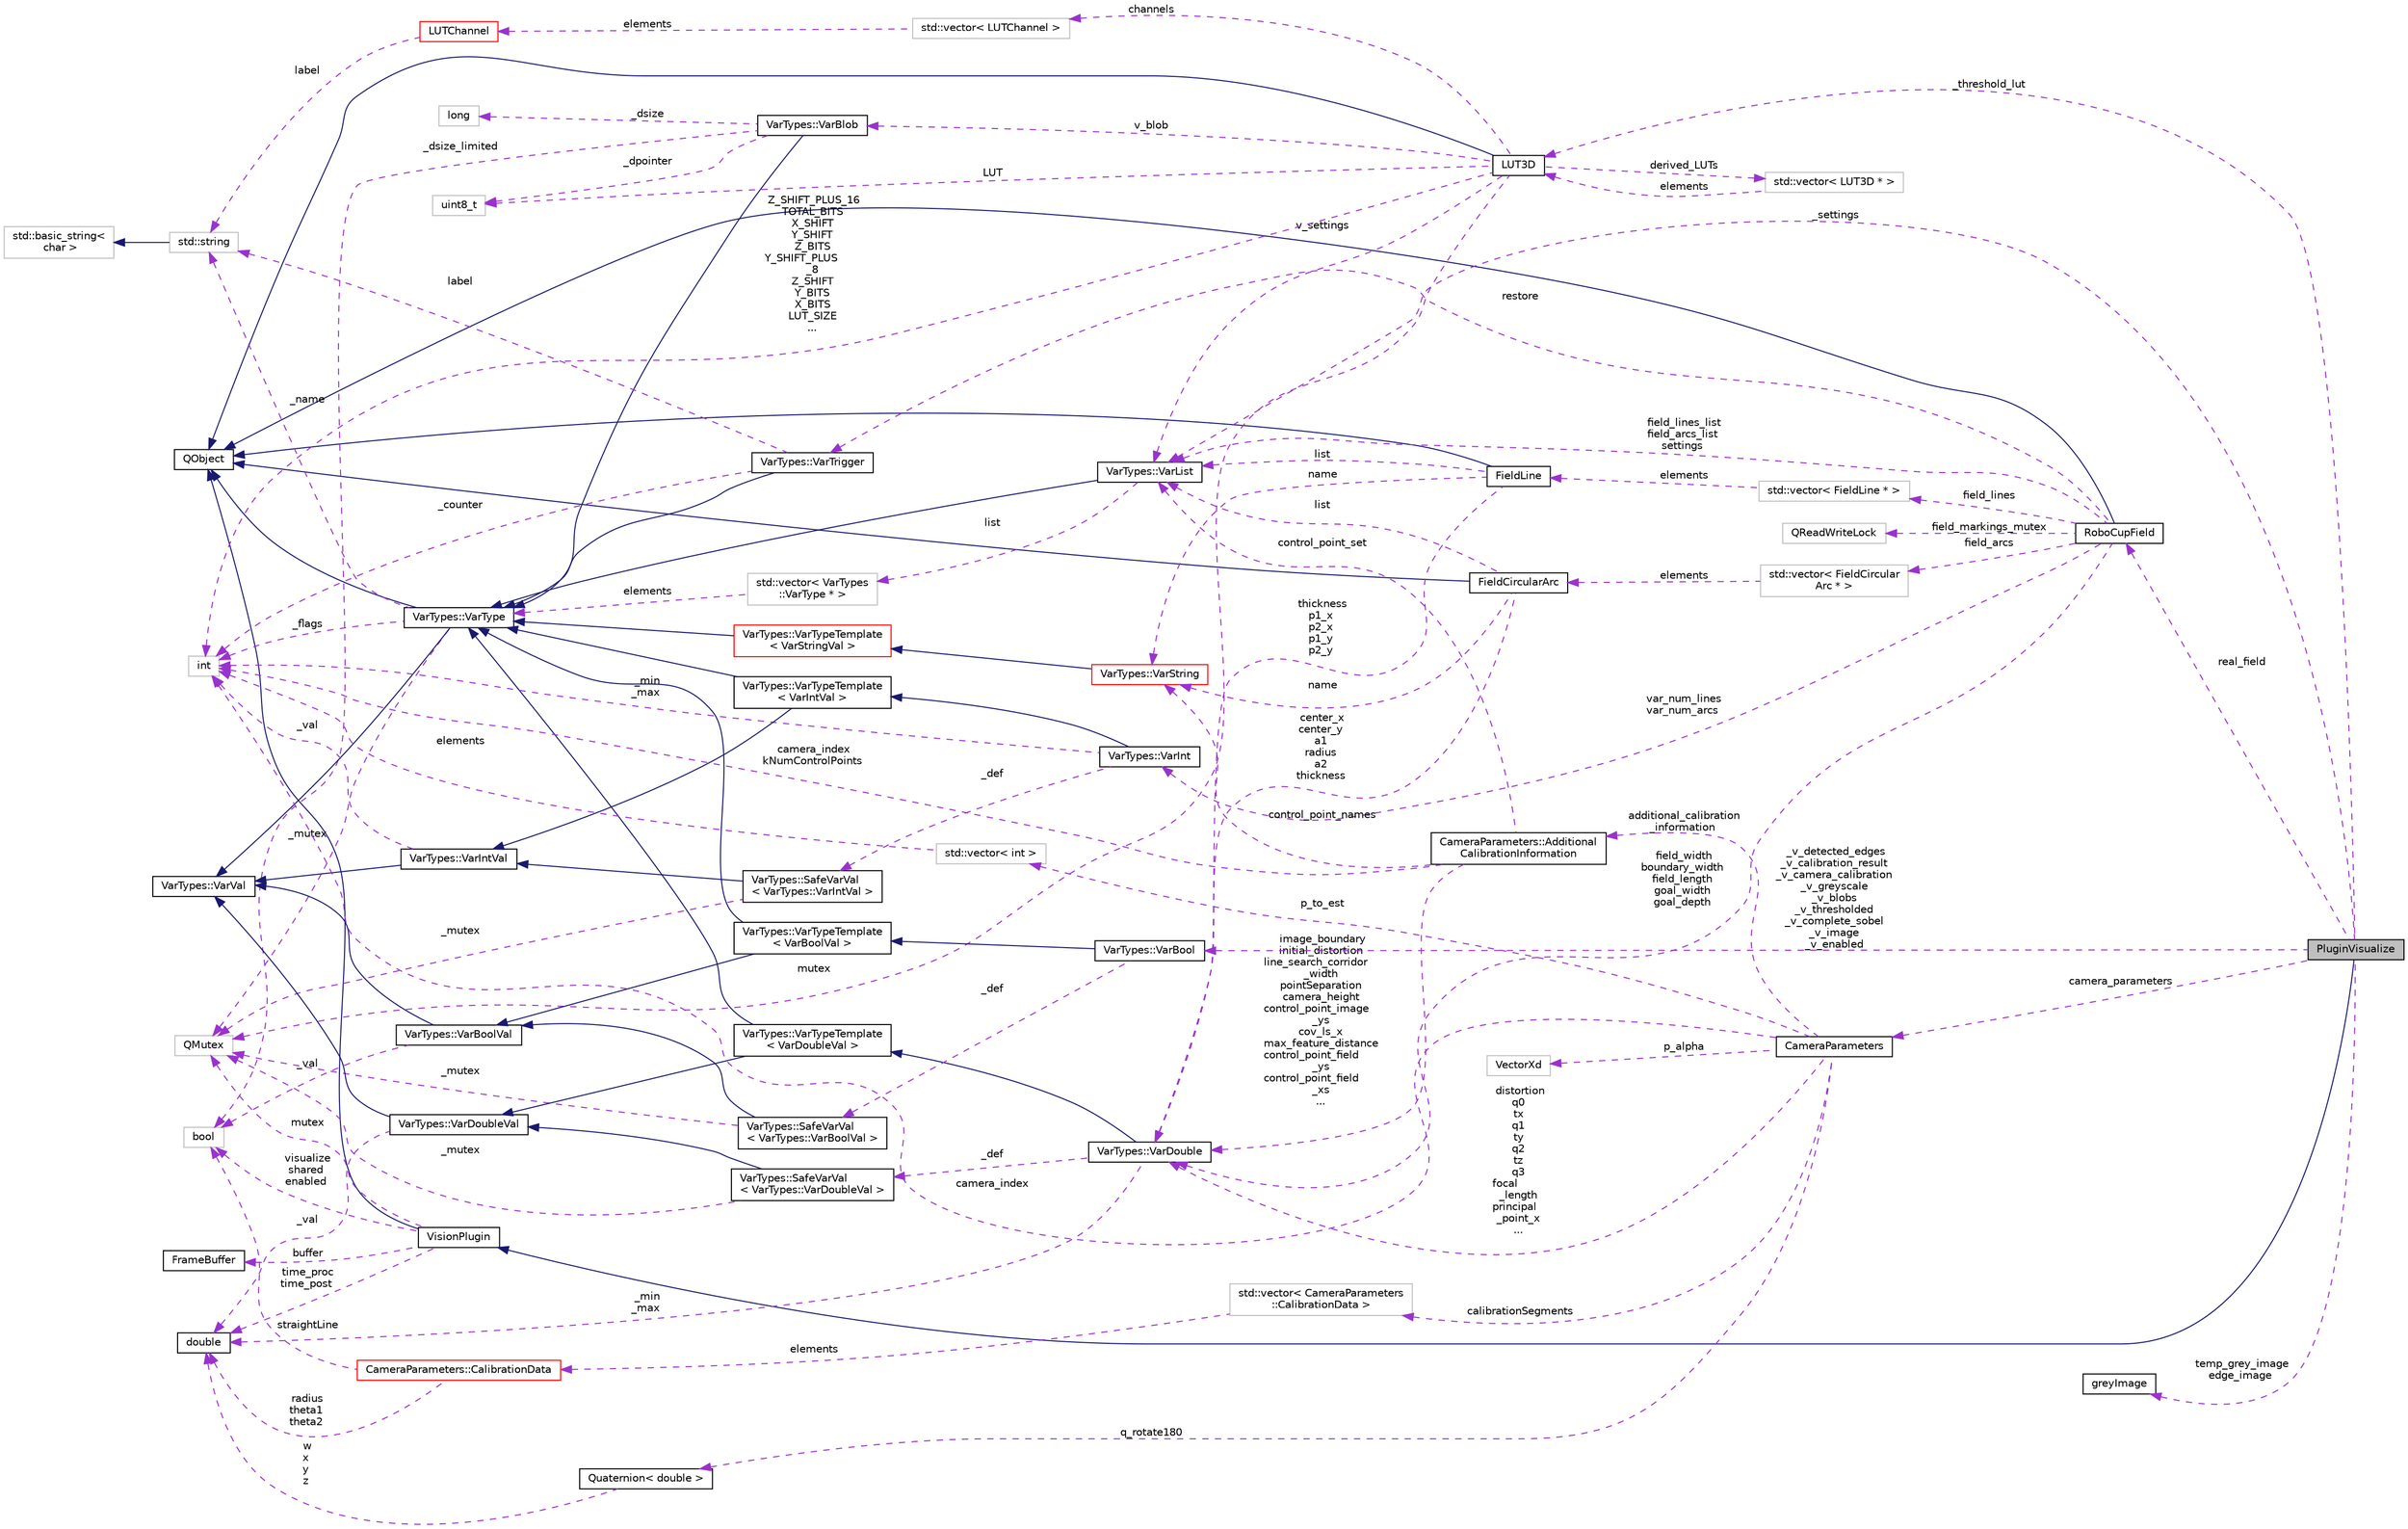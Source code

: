 digraph "PluginVisualize"
{
 // INTERACTIVE_SVG=YES
  edge [fontname="Helvetica",fontsize="10",labelfontname="Helvetica",labelfontsize="10"];
  node [fontname="Helvetica",fontsize="10",shape=record];
  rankdir="LR";
  Node1 [label="PluginVisualize",height=0.2,width=0.4,color="black", fillcolor="grey75", style="filled", fontcolor="black"];
  Node2 -> Node1 [dir="back",color="midnightblue",fontsize="10",style="solid",fontname="Helvetica"];
  Node2 [label="VisionPlugin",height=0.2,width=0.4,color="black", fillcolor="white", style="filled",URL="$d8/d1e/class_vision_plugin.html",tooltip="A base class for general vision processing plugin. "];
  Node3 -> Node2 [dir="back",color="midnightblue",fontsize="10",style="solid",fontname="Helvetica"];
  Node3 [label="QObject",height=0.2,width=0.4,color="black", fillcolor="white", style="filled",URL="$dc/d4f/class_q_object.html"];
  Node4 -> Node2 [dir="back",color="darkorchid3",fontsize="10",style="dashed",label=" time_proc\ntime_post" ,fontname="Helvetica"];
  Node4 [label="double",height=0.2,width=0.4,color="black", fillcolor="white", style="filled",URL="$df/de6/classdouble.html"];
  Node5 -> Node2 [dir="back",color="darkorchid3",fontsize="10",style="dashed",label=" buffer" ,fontname="Helvetica"];
  Node5 [label="FrameBuffer",height=0.2,width=0.4,color="black", fillcolor="white", style="filled",URL="$d8/d23/class_frame_buffer.html",tooltip="A RingBuffer consisting of items of type FrameData. "];
  Node6 -> Node2 [dir="back",color="darkorchid3",fontsize="10",style="dashed",label=" visualize\nshared\nenabled" ,fontname="Helvetica"];
  Node6 [label="bool",height=0.2,width=0.4,color="grey75", fillcolor="white", style="filled"];
  Node7 -> Node2 [dir="back",color="darkorchid3",fontsize="10",style="dashed",label=" mutex" ,fontname="Helvetica"];
  Node7 [label="QMutex",height=0.2,width=0.4,color="grey75", fillcolor="white", style="filled"];
  Node8 -> Node1 [dir="back",color="darkorchid3",fontsize="10",style="dashed",label=" _settings" ,fontname="Helvetica"];
  Node8 [label="VarTypes::VarList",height=0.2,width=0.4,color="black", fillcolor="white", style="filled",URL="$d1/d74/class_var_types_1_1_var_list.html",tooltip="This is the list type of the VarTypes system. "];
  Node9 -> Node8 [dir="back",color="midnightblue",fontsize="10",style="solid",fontname="Helvetica"];
  Node9 [label="VarTypes::VarType",height=0.2,width=0.4,color="black", fillcolor="white", style="filled",URL="$d4/d59/class_var_types_1_1_var_type.html",tooltip="The base class of the VarTypes system. "];
  Node3 -> Node9 [dir="back",color="midnightblue",fontsize="10",style="solid",fontname="Helvetica"];
  Node10 -> Node9 [dir="back",color="midnightblue",fontsize="10",style="solid",fontname="Helvetica"];
  Node10 [label="VarTypes::VarVal",height=0.2,width=0.4,color="black", fillcolor="white", style="filled",URL="$d6/de8/class_var_types_1_1_var_val.html"];
  Node11 -> Node9 [dir="back",color="darkorchid3",fontsize="10",style="dashed",label=" _flags" ,fontname="Helvetica"];
  Node11 [label="int",height=0.2,width=0.4,color="grey75", fillcolor="white", style="filled"];
  Node12 -> Node9 [dir="back",color="darkorchid3",fontsize="10",style="dashed",label=" _name" ,fontname="Helvetica"];
  Node12 [label="std::string",height=0.2,width=0.4,color="grey75", fillcolor="white", style="filled",tooltip="STL class. "];
  Node13 -> Node12 [dir="back",color="midnightblue",fontsize="10",style="solid",fontname="Helvetica"];
  Node13 [label="std::basic_string\<\l char \>",height=0.2,width=0.4,color="grey75", fillcolor="white", style="filled",tooltip="STL class. "];
  Node7 -> Node9 [dir="back",color="darkorchid3",fontsize="10",style="dashed",label=" _mutex" ,fontname="Helvetica"];
  Node14 -> Node8 [dir="back",color="darkorchid3",fontsize="10",style="dashed",label=" list" ,fontname="Helvetica"];
  Node14 [label="std::vector\< VarTypes\l::VarType * \>",height=0.2,width=0.4,color="grey75", fillcolor="white", style="filled"];
  Node9 -> Node14 [dir="back",color="darkorchid3",fontsize="10",style="dashed",label=" elements" ,fontname="Helvetica"];
  Node15 -> Node1 [dir="back",color="darkorchid3",fontsize="10",style="dashed",label=" temp_grey_image\nedge_image" ,fontname="Helvetica"];
  Node15 [label="greyImage",height=0.2,width=0.4,color="black", fillcolor="white", style="filled",URL="$d8/dac/classgrey_image.html",tooltip="an 8-bit greyscale image class, based on the Image template class "];
  Node16 -> Node1 [dir="back",color="darkorchid3",fontsize="10",style="dashed",label=" real_field" ,fontname="Helvetica"];
  Node16 [label="RoboCupField",height=0.2,width=0.4,color="black", fillcolor="white", style="filled",URL="$d2/d6f/class_robo_cup_field.html",tooltip="Definition of all variables for a symmetric, regulation-style RoboCup SSL field. "];
  Node3 -> Node16 [dir="back",color="midnightblue",fontsize="10",style="solid",fontname="Helvetica"];
  Node8 -> Node16 [dir="back",color="darkorchid3",fontsize="10",style="dashed",label=" field_lines_list\nfield_arcs_list\nsettings" ,fontname="Helvetica"];
  Node17 -> Node16 [dir="back",color="darkorchid3",fontsize="10",style="dashed",label=" var_num_lines\nvar_num_arcs" ,fontname="Helvetica"];
  Node17 [label="VarTypes::VarInt",height=0.2,width=0.4,color="black", fillcolor="white", style="filled",URL="$d0/d6c/class_var_types_1_1_var_int.html",tooltip="A Vartype for storing integers. "];
  Node18 -> Node17 [dir="back",color="midnightblue",fontsize="10",style="solid",fontname="Helvetica"];
  Node18 [label="VarTypes::VarTypeTemplate\l\< VarIntVal \>",height=0.2,width=0.4,color="black", fillcolor="white", style="filled",URL="$d7/d38/class_var_types_1_1_var_type_template.html"];
  Node9 -> Node18 [dir="back",color="midnightblue",fontsize="10",style="solid",fontname="Helvetica"];
  Node19 -> Node18 [dir="back",color="midnightblue",fontsize="10",style="solid",fontname="Helvetica"];
  Node19 [label="VarTypes::VarIntVal",height=0.2,width=0.4,color="black", fillcolor="white", style="filled",URL="$d4/dc9/class_var_types_1_1_var_int_val.html",tooltip="A Vartype for storing integers. "];
  Node10 -> Node19 [dir="back",color="midnightblue",fontsize="10",style="solid",fontname="Helvetica"];
  Node11 -> Node19 [dir="back",color="darkorchid3",fontsize="10",style="dashed",label=" _val" ,fontname="Helvetica"];
  Node20 -> Node17 [dir="back",color="darkorchid3",fontsize="10",style="dashed",label=" _def" ,fontname="Helvetica"];
  Node20 [label="VarTypes::SafeVarVal\l\< VarTypes::VarIntVal \>",height=0.2,width=0.4,color="black", fillcolor="white", style="filled",URL="$d2/dc4/class_var_types_1_1_safe_var_val.html"];
  Node19 -> Node20 [dir="back",color="midnightblue",fontsize="10",style="solid",fontname="Helvetica"];
  Node7 -> Node20 [dir="back",color="darkorchid3",fontsize="10",style="dashed",label=" _mutex" ,fontname="Helvetica"];
  Node11 -> Node17 [dir="back",color="darkorchid3",fontsize="10",style="dashed",label=" _min\n_max" ,fontname="Helvetica"];
  Node21 -> Node16 [dir="back",color="darkorchid3",fontsize="10",style="dashed",label=" field_arcs" ,fontname="Helvetica"];
  Node21 [label="std::vector\< FieldCircular\lArc * \>",height=0.2,width=0.4,color="grey75", fillcolor="white", style="filled"];
  Node22 -> Node21 [dir="back",color="darkorchid3",fontsize="10",style="dashed",label=" elements" ,fontname="Helvetica"];
  Node22 [label="FieldCircularArc",height=0.2,width=0.4,color="black", fillcolor="white", style="filled",URL="$da/d15/class_field_circular_arc.html"];
  Node3 -> Node22 [dir="back",color="midnightblue",fontsize="10",style="solid",fontname="Helvetica"];
  Node8 -> Node22 [dir="back",color="darkorchid3",fontsize="10",style="dashed",label=" list" ,fontname="Helvetica"];
  Node23 -> Node22 [dir="back",color="darkorchid3",fontsize="10",style="dashed",label=" center_x\ncenter_y\na1\nradius\na2\nthickness" ,fontname="Helvetica"];
  Node23 [label="VarTypes::VarDouble",height=0.2,width=0.4,color="black", fillcolor="white", style="filled",URL="$d6/de9/class_var_types_1_1_var_double.html",tooltip="A Vartype for storing double precision floating points. "];
  Node24 -> Node23 [dir="back",color="midnightblue",fontsize="10",style="solid",fontname="Helvetica"];
  Node24 [label="VarTypes::VarTypeTemplate\l\< VarDoubleVal \>",height=0.2,width=0.4,color="black", fillcolor="white", style="filled",URL="$d7/d38/class_var_types_1_1_var_type_template.html"];
  Node9 -> Node24 [dir="back",color="midnightblue",fontsize="10",style="solid",fontname="Helvetica"];
  Node25 -> Node24 [dir="back",color="midnightblue",fontsize="10",style="solid",fontname="Helvetica"];
  Node25 [label="VarTypes::VarDoubleVal",height=0.2,width=0.4,color="black", fillcolor="white", style="filled",URL="$db/d0f/class_var_types_1_1_var_double_val.html"];
  Node10 -> Node25 [dir="back",color="midnightblue",fontsize="10",style="solid",fontname="Helvetica"];
  Node4 -> Node25 [dir="back",color="darkorchid3",fontsize="10",style="dashed",label=" _val" ,fontname="Helvetica"];
  Node4 -> Node23 [dir="back",color="darkorchid3",fontsize="10",style="dashed",label=" _min\n_max" ,fontname="Helvetica"];
  Node26 -> Node23 [dir="back",color="darkorchid3",fontsize="10",style="dashed",label=" _def" ,fontname="Helvetica"];
  Node26 [label="VarTypes::SafeVarVal\l\< VarTypes::VarDoubleVal \>",height=0.2,width=0.4,color="black", fillcolor="white", style="filled",URL="$d2/dc4/class_var_types_1_1_safe_var_val.html"];
  Node25 -> Node26 [dir="back",color="midnightblue",fontsize="10",style="solid",fontname="Helvetica"];
  Node7 -> Node26 [dir="back",color="darkorchid3",fontsize="10",style="dashed",label=" _mutex" ,fontname="Helvetica"];
  Node27 -> Node22 [dir="back",color="darkorchid3",fontsize="10",style="dashed",label=" name" ,fontname="Helvetica"];
  Node27 [label="VarTypes::VarString",height=0.2,width=0.4,color="red", fillcolor="white", style="filled",URL="$d5/deb/class_var_types_1_1_var_string.html",tooltip="This is the string VarType of the VarTypes system. "];
  Node28 -> Node27 [dir="back",color="midnightblue",fontsize="10",style="solid",fontname="Helvetica"];
  Node28 [label="VarTypes::VarTypeTemplate\l\< VarStringVal \>",height=0.2,width=0.4,color="red", fillcolor="white", style="filled",URL="$d7/d38/class_var_types_1_1_var_type_template.html"];
  Node9 -> Node28 [dir="back",color="midnightblue",fontsize="10",style="solid",fontname="Helvetica"];
  Node23 -> Node16 [dir="back",color="darkorchid3",fontsize="10",style="dashed",label=" field_width\nboundary_width\nfield_length\ngoal_width\ngoal_depth" ,fontname="Helvetica"];
  Node29 -> Node16 [dir="back",color="darkorchid3",fontsize="10",style="dashed",label=" field_lines" ,fontname="Helvetica"];
  Node29 [label="std::vector\< FieldLine * \>",height=0.2,width=0.4,color="grey75", fillcolor="white", style="filled"];
  Node30 -> Node29 [dir="back",color="darkorchid3",fontsize="10",style="dashed",label=" elements" ,fontname="Helvetica"];
  Node30 [label="FieldLine",height=0.2,width=0.4,color="black", fillcolor="white", style="filled",URL="$db/dda/class_field_line.html"];
  Node3 -> Node30 [dir="back",color="midnightblue",fontsize="10",style="solid",fontname="Helvetica"];
  Node8 -> Node30 [dir="back",color="darkorchid3",fontsize="10",style="dashed",label=" list" ,fontname="Helvetica"];
  Node23 -> Node30 [dir="back",color="darkorchid3",fontsize="10",style="dashed",label=" thickness\np1_x\np2_x\np1_y\np2_y" ,fontname="Helvetica"];
  Node27 -> Node30 [dir="back",color="darkorchid3",fontsize="10",style="dashed",label=" name" ,fontname="Helvetica"];
  Node31 -> Node16 [dir="back",color="darkorchid3",fontsize="10",style="dashed",label=" restore" ,fontname="Helvetica"];
  Node31 [label="VarTypes::VarTrigger",height=0.2,width=0.4,color="black", fillcolor="white", style="filled",URL="$d8/d89/class_var_types_1_1_var_trigger.html",tooltip="This is a Trigger-like VarType of the VarTypes system. "];
  Node9 -> Node31 [dir="back",color="midnightblue",fontsize="10",style="solid",fontname="Helvetica"];
  Node11 -> Node31 [dir="back",color="darkorchid3",fontsize="10",style="dashed",label=" _counter" ,fontname="Helvetica"];
  Node12 -> Node31 [dir="back",color="darkorchid3",fontsize="10",style="dashed",label=" label" ,fontname="Helvetica"];
  Node32 -> Node16 [dir="back",color="darkorchid3",fontsize="10",style="dashed",label=" field_markings_mutex" ,fontname="Helvetica"];
  Node32 [label="QReadWriteLock",height=0.2,width=0.4,color="grey75", fillcolor="white", style="filled"];
  Node33 -> Node1 [dir="back",color="darkorchid3",fontsize="10",style="dashed",label=" _v_detected_edges\n_v_calibration_result\n_v_camera_calibration\n_v_greyscale\n_v_blobs\n_v_thresholded\n_v_complete_sobel\n_v_image\n_v_enabled" ,fontname="Helvetica"];
  Node33 [label="VarTypes::VarBool",height=0.2,width=0.4,color="black", fillcolor="white", style="filled",URL="$dc/da5/class_var_types_1_1_var_bool.html",tooltip="A Vartype for storing booleans. "];
  Node34 -> Node33 [dir="back",color="midnightblue",fontsize="10",style="solid",fontname="Helvetica"];
  Node34 [label="VarTypes::VarTypeTemplate\l\< VarBoolVal \>",height=0.2,width=0.4,color="black", fillcolor="white", style="filled",URL="$d7/d38/class_var_types_1_1_var_type_template.html"];
  Node9 -> Node34 [dir="back",color="midnightblue",fontsize="10",style="solid",fontname="Helvetica"];
  Node35 -> Node34 [dir="back",color="midnightblue",fontsize="10",style="solid",fontname="Helvetica"];
  Node35 [label="VarTypes::VarBoolVal",height=0.2,width=0.4,color="black", fillcolor="white", style="filled",URL="$d8/d0a/class_var_types_1_1_var_bool_val.html",tooltip="A Vartype for storing booleans. "];
  Node10 -> Node35 [dir="back",color="midnightblue",fontsize="10",style="solid",fontname="Helvetica"];
  Node6 -> Node35 [dir="back",color="darkorchid3",fontsize="10",style="dashed",label=" _val" ,fontname="Helvetica"];
  Node36 -> Node33 [dir="back",color="darkorchid3",fontsize="10",style="dashed",label=" _def" ,fontname="Helvetica"];
  Node36 [label="VarTypes::SafeVarVal\l\< VarTypes::VarBoolVal \>",height=0.2,width=0.4,color="black", fillcolor="white", style="filled",URL="$d2/dc4/class_var_types_1_1_safe_var_val.html"];
  Node35 -> Node36 [dir="back",color="midnightblue",fontsize="10",style="solid",fontname="Helvetica"];
  Node7 -> Node36 [dir="back",color="darkorchid3",fontsize="10",style="dashed",label=" _mutex" ,fontname="Helvetica"];
  Node37 -> Node1 [dir="back",color="darkorchid3",fontsize="10",style="dashed",label=" camera_parameters" ,fontname="Helvetica"];
  Node37 [label="CameraParameters",height=0.2,width=0.4,color="black", fillcolor="white", style="filled",URL="$d7/df2/class_camera_parameters.html",tooltip="Intrinsic and extrinsic camera parameters. "];
  Node23 -> Node37 [dir="back",color="darkorchid3",fontsize="10",style="dashed",label=" distortion\nq0\ntx\nq1\nty\nq2\ntz\nq3\nfocal\l_length\nprincipal\l_point_x\n..." ,fontname="Helvetica"];
  Node38 -> Node37 [dir="back",color="darkorchid3",fontsize="10",style="dashed",label=" p_alpha" ,fontname="Helvetica"];
  Node38 [label="VectorXd",height=0.2,width=0.4,color="grey75", fillcolor="white", style="filled"];
  Node39 -> Node37 [dir="back",color="darkorchid3",fontsize="10",style="dashed",label=" additional_calibration\l_information" ,fontname="Helvetica"];
  Node39 [label="CameraParameters::Additional\lCalibrationInformation",height=0.2,width=0.4,color="black", fillcolor="white", style="filled",URL="$d3/d35/class_camera_parameters_1_1_additional_calibration_information.html",tooltip="Some additional data used for calibration. "];
  Node8 -> Node39 [dir="back",color="darkorchid3",fontsize="10",style="dashed",label=" control_point_set" ,fontname="Helvetica"];
  Node23 -> Node39 [dir="back",color="darkorchid3",fontsize="10",style="dashed",label=" image_boundary\ninitial_distortion\nline_search_corridor\l_width\npointSeparation\ncamera_height\ncontrol_point_image\l_ys\ncov_ls_x\nmax_feature_distance\ncontrol_point_field\l_ys\ncontrol_point_field\l_xs\n..." ,fontname="Helvetica"];
  Node27 -> Node39 [dir="back",color="darkorchid3",fontsize="10",style="dashed",label=" control_point_names" ,fontname="Helvetica"];
  Node11 -> Node39 [dir="back",color="darkorchid3",fontsize="10",style="dashed",label=" camera_index\nkNumControlPoints" ,fontname="Helvetica"];
  Node11 -> Node37 [dir="back",color="darkorchid3",fontsize="10",style="dashed",label=" camera_index" ,fontname="Helvetica"];
  Node40 -> Node37 [dir="back",color="darkorchid3",fontsize="10",style="dashed",label=" q_rotate180" ,fontname="Helvetica"];
  Node40 [label="Quaternion\< double \>",height=0.2,width=0.4,color="black", fillcolor="white", style="filled",URL="$dc/de3/class_quaternion.html"];
  Node4 -> Node40 [dir="back",color="darkorchid3",fontsize="10",style="dashed",label=" w\nx\ny\nz" ,fontname="Helvetica"];
  Node41 -> Node37 [dir="back",color="darkorchid3",fontsize="10",style="dashed",label=" p_to_est" ,fontname="Helvetica"];
  Node41 [label="std::vector\< int \>",height=0.2,width=0.4,color="grey75", fillcolor="white", style="filled"];
  Node11 -> Node41 [dir="back",color="darkorchid3",fontsize="10",style="dashed",label=" elements" ,fontname="Helvetica"];
  Node42 -> Node37 [dir="back",color="darkorchid3",fontsize="10",style="dashed",label=" calibrationSegments" ,fontname="Helvetica"];
  Node42 [label="std::vector\< CameraParameters\l::CalibrationData \>",height=0.2,width=0.4,color="grey75", fillcolor="white", style="filled"];
  Node43 -> Node42 [dir="back",color="darkorchid3",fontsize="10",style="dashed",label=" elements" ,fontname="Helvetica"];
  Node43 [label="CameraParameters::CalibrationData",height=0.2,width=0.4,color="red", fillcolor="white", style="filled",URL="$d7/d34/class_camera_parameters_1_1_calibration_data.html",tooltip="Additional structure for holding information about image points on line segments. ..."];
  Node4 -> Node43 [dir="back",color="darkorchid3",fontsize="10",style="dashed",label=" radius\ntheta1\ntheta2" ,fontname="Helvetica"];
  Node6 -> Node43 [dir="back",color="darkorchid3",fontsize="10",style="dashed",label=" straightLine" ,fontname="Helvetica"];
  Node44 -> Node1 [dir="back",color="darkorchid3",fontsize="10",style="dashed",label=" _threshold_lut" ,fontname="Helvetica"];
  Node44 [label="LUT3D",height=0.2,width=0.4,color="black", fillcolor="white", style="filled",URL="$d7/d15/class_l_u_t3_d.html",tooltip="A general 3D LUT class, allowing fast bit-wise lookup. "];
  Node3 -> Node44 [dir="back",color="midnightblue",fontsize="10",style="solid",fontname="Helvetica"];
  Node8 -> Node44 [dir="back",color="darkorchid3",fontsize="10",style="dashed",label=" v_settings" ,fontname="Helvetica"];
  Node45 -> Node44 [dir="back",color="darkorchid3",fontsize="10",style="dashed",label=" derived_LUTs" ,fontname="Helvetica"];
  Node45 [label="std::vector\< LUT3D * \>",height=0.2,width=0.4,color="grey75", fillcolor="white", style="filled"];
  Node44 -> Node45 [dir="back",color="darkorchid3",fontsize="10",style="dashed",label=" elements" ,fontname="Helvetica"];
  Node46 -> Node44 [dir="back",color="darkorchid3",fontsize="10",style="dashed",label=" v_blob" ,fontname="Helvetica"];
  Node46 [label="VarTypes::VarBlob",height=0.2,width=0.4,color="black", fillcolor="white", style="filled",URL="$d3/dac/class_var_types_1_1_var_blob.html",tooltip="A Vartype for storing binary data. "];
  Node9 -> Node46 [dir="back",color="midnightblue",fontsize="10",style="solid",fontname="Helvetica"];
  Node6 -> Node46 [dir="back",color="darkorchid3",fontsize="10",style="dashed",label=" _dsize_limited" ,fontname="Helvetica"];
  Node47 -> Node46 [dir="back",color="darkorchid3",fontsize="10",style="dashed",label=" _dpointer" ,fontname="Helvetica"];
  Node47 [label="uint8_t",height=0.2,width=0.4,color="grey75", fillcolor="white", style="filled"];
  Node48 -> Node46 [dir="back",color="darkorchid3",fontsize="10",style="dashed",label=" _dsize" ,fontname="Helvetica"];
  Node48 [label="long",height=0.2,width=0.4,color="grey75", fillcolor="white", style="filled"];
  Node11 -> Node44 [dir="back",color="darkorchid3",fontsize="10",style="dashed",label=" Z_SHIFT_PLUS_16\nTOTAL_BITS\nX_SHIFT\nY_SHIFT\nZ_BITS\nY_SHIFT_PLUS\l_8\nZ_SHIFT\nY_BITS\nX_BITS\nLUT_SIZE\n..." ,fontname="Helvetica"];
  Node47 -> Node44 [dir="back",color="darkorchid3",fontsize="10",style="dashed",label=" LUT" ,fontname="Helvetica"];
  Node7 -> Node44 [dir="back",color="darkorchid3",fontsize="10",style="dashed",label=" mutex" ,fontname="Helvetica"];
  Node49 -> Node44 [dir="back",color="darkorchid3",fontsize="10",style="dashed",label=" channels" ,fontname="Helvetica"];
  Node49 [label="std::vector\< LUTChannel \>",height=0.2,width=0.4,color="grey75", fillcolor="white", style="filled"];
  Node50 -> Node49 [dir="back",color="darkorchid3",fontsize="10",style="dashed",label=" elements" ,fontname="Helvetica"];
  Node50 [label="LUTChannel",height=0.2,width=0.4,color="red", fillcolor="white", style="filled",URL="$d3/d66/class_l_u_t_channel.html",tooltip="A text and color-label for a channel used in the LUT3D class. "];
  Node12 -> Node50 [dir="back",color="darkorchid3",fontsize="10",style="dashed",label=" label" ,fontname="Helvetica"];
}
